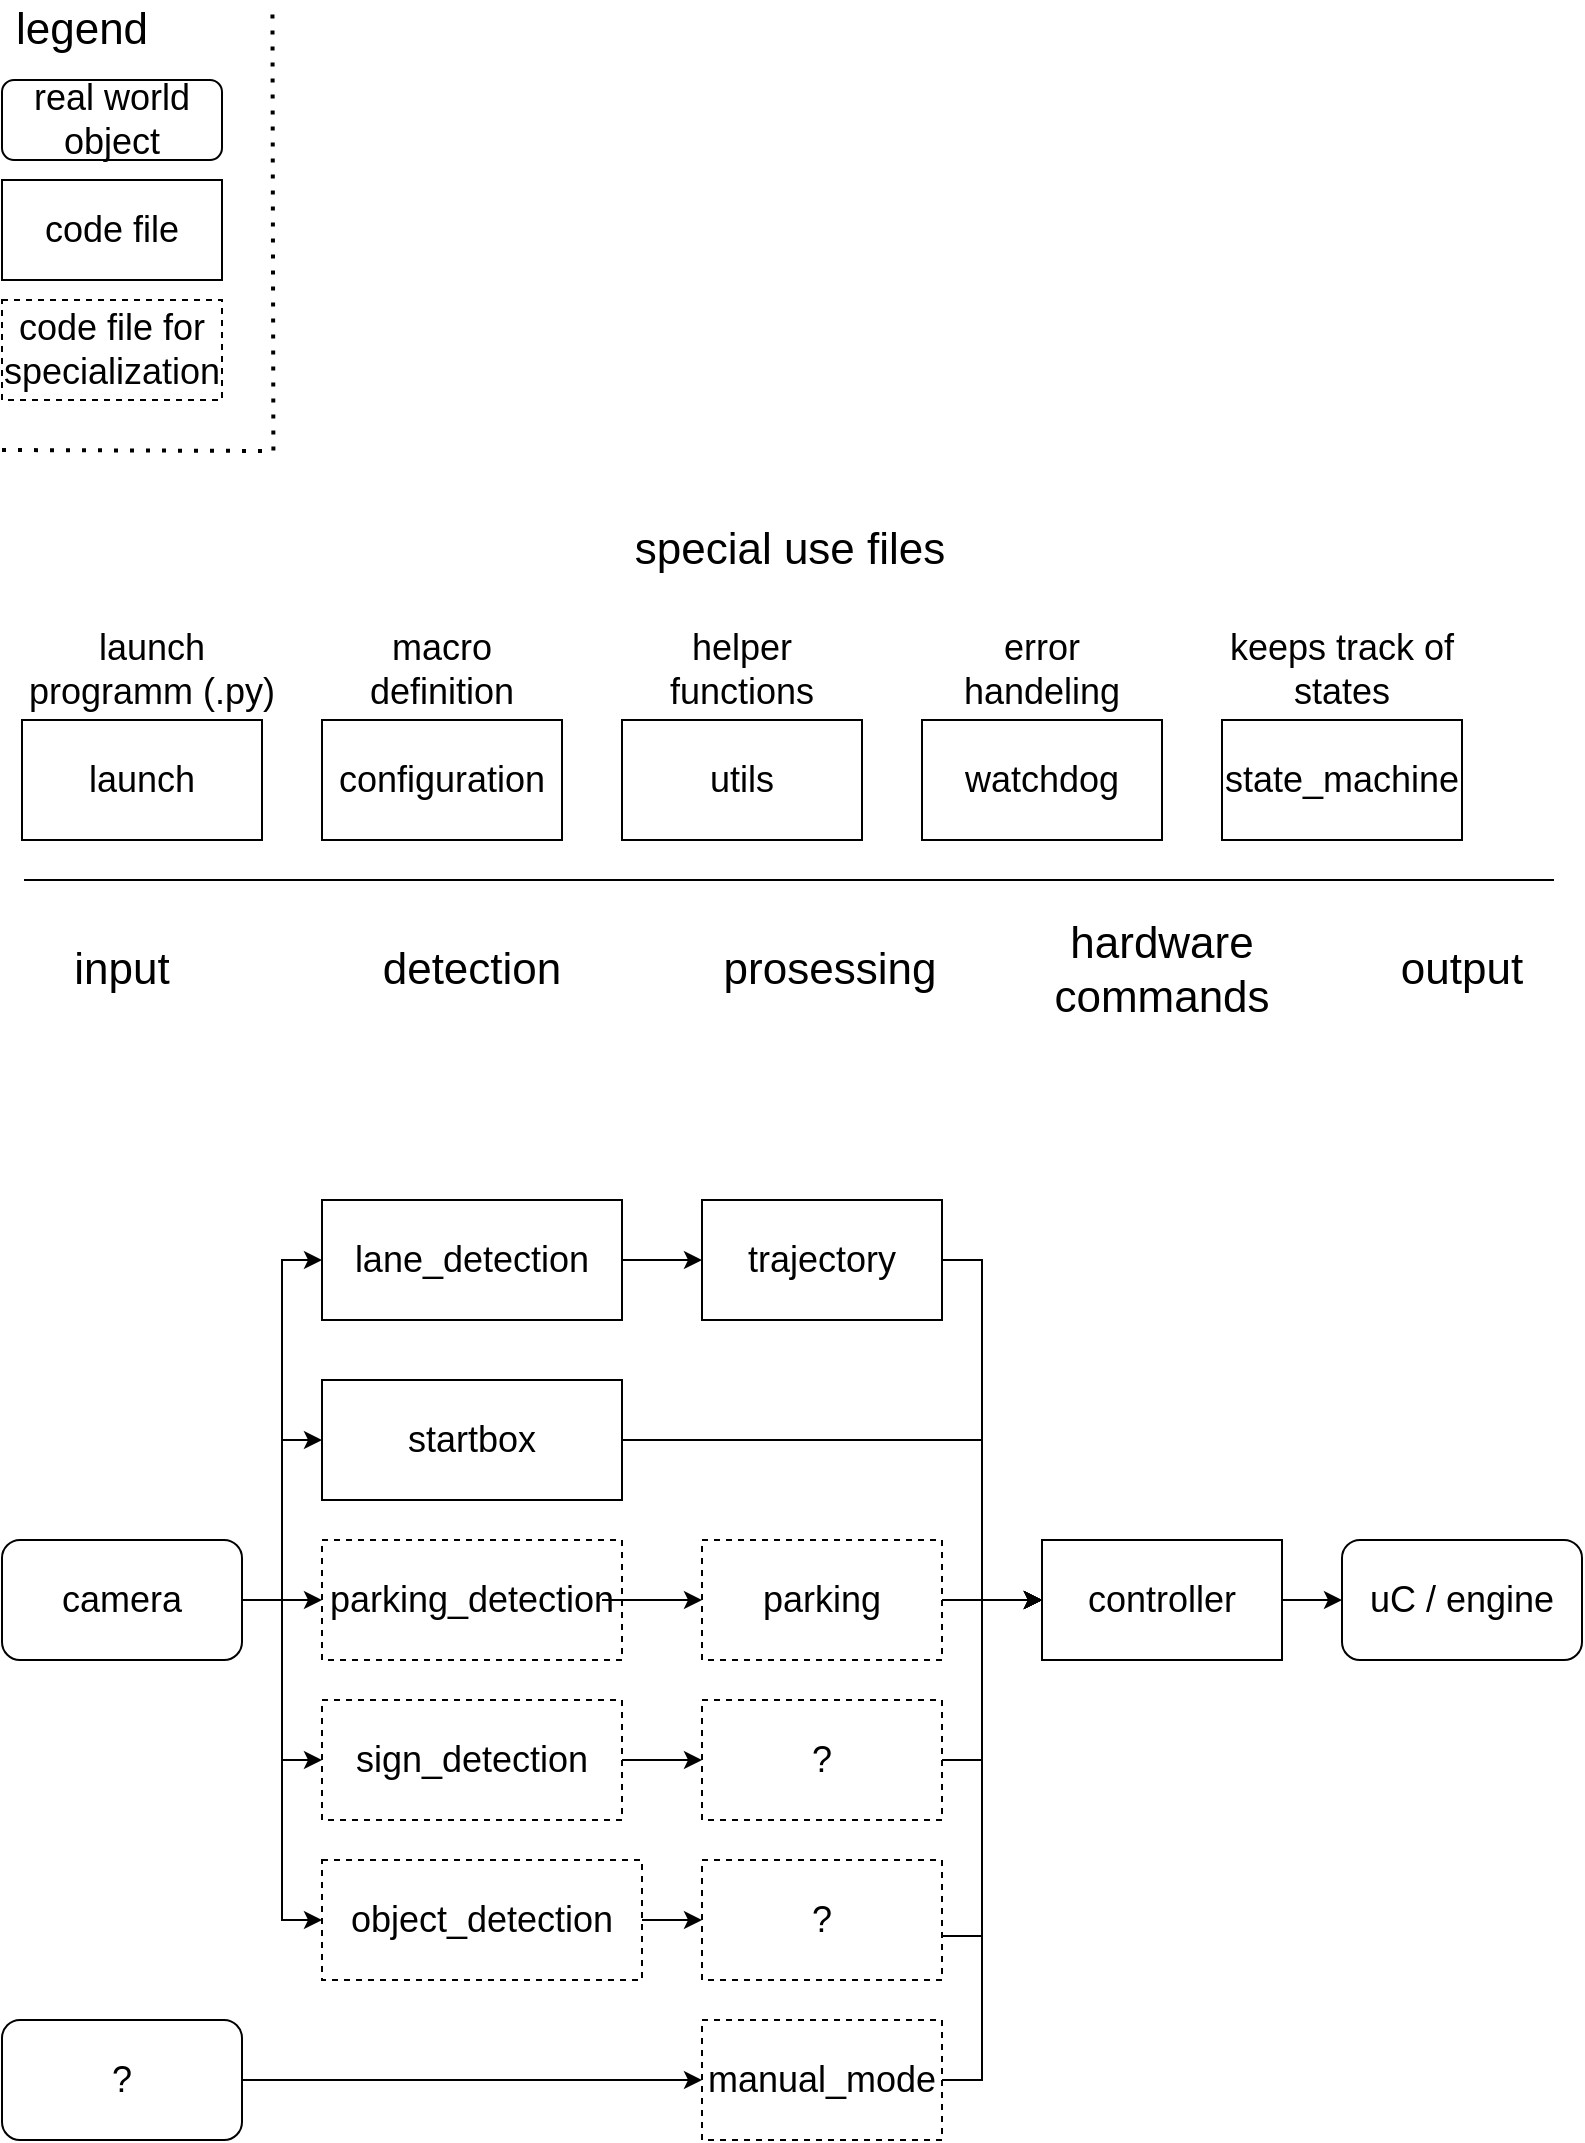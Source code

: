 <mxfile version="22.0.3" type="device">
  <diagram name="Page-1" id="xzOfMFNA53jHMCTkcLgH">
    <mxGraphModel dx="1207" dy="938" grid="1" gridSize="10" guides="1" tooltips="1" connect="1" arrows="1" fold="1" page="1" pageScale="1" pageWidth="827" pageHeight="1169" math="0" shadow="0">
      <root>
        <mxCell id="0" />
        <mxCell id="1" parent="0" />
        <mxCell id="JYj8p6GNNAYbOqmJ5a7p-1" value="lane_detection" style="rounded=0;whiteSpace=wrap;html=1;fontSize=18;" parent="1" vertex="1">
          <mxGeometry x="180" y="610" width="150" height="60" as="geometry" />
        </mxCell>
        <mxCell id="JYj8p6GNNAYbOqmJ5a7p-2" value="trajectory" style="rounded=0;whiteSpace=wrap;html=1;fontSize=18;" parent="1" vertex="1">
          <mxGeometry x="370" y="610" width="120" height="60" as="geometry" />
        </mxCell>
        <mxCell id="JYj8p6GNNAYbOqmJ5a7p-3" value="state_machine" style="rounded=0;whiteSpace=wrap;html=1;fontSize=18;" parent="1" vertex="1">
          <mxGeometry x="630" y="370" width="120" height="60" as="geometry" />
        </mxCell>
        <mxCell id="JYj8p6GNNAYbOqmJ5a7p-4" value="startbox" style="rounded=0;whiteSpace=wrap;html=1;fontSize=18;" parent="1" vertex="1">
          <mxGeometry x="180" y="700" width="150" height="60" as="geometry" />
        </mxCell>
        <mxCell id="JYj8p6GNNAYbOqmJ5a7p-5" value="controller" style="rounded=0;whiteSpace=wrap;html=1;fontSize=18;" parent="1" vertex="1">
          <mxGeometry x="540" y="780" width="120" height="60" as="geometry" />
        </mxCell>
        <mxCell id="JYj8p6GNNAYbOqmJ5a7p-6" value="sign_detection" style="rounded=0;whiteSpace=wrap;html=1;dashed=1;fontSize=18;" parent="1" vertex="1">
          <mxGeometry x="180" y="860" width="150" height="60" as="geometry" />
        </mxCell>
        <mxCell id="JYj8p6GNNAYbOqmJ5a7p-7" value="configuration" style="rounded=0;whiteSpace=wrap;html=1;fontSize=18;" parent="1" vertex="1">
          <mxGeometry x="180" y="370" width="120" height="60" as="geometry" />
        </mxCell>
        <mxCell id="JYj8p6GNNAYbOqmJ5a7p-8" value="launch" style="rounded=0;whiteSpace=wrap;html=1;fontSize=18;" parent="1" vertex="1">
          <mxGeometry x="30" y="370" width="120" height="60" as="geometry" />
        </mxCell>
        <mxCell id="JYj8p6GNNAYbOqmJ5a7p-9" value="manual_mode" style="rounded=0;whiteSpace=wrap;html=1;fontSize=18;dashed=1;" parent="1" vertex="1">
          <mxGeometry x="370" y="1020" width="120" height="60" as="geometry" />
        </mxCell>
        <mxCell id="JYj8p6GNNAYbOqmJ5a7p-10" value="object_detection" style="rounded=0;whiteSpace=wrap;html=1;fillStyle=auto;fillColor=default;strokeColor=default;dashed=1;fontSize=18;" parent="1" vertex="1">
          <mxGeometry x="180" y="940" width="160" height="60" as="geometry" />
        </mxCell>
        <mxCell id="JYj8p6GNNAYbOqmJ5a7p-11" value="parking_detection" style="rounded=0;whiteSpace=wrap;html=1;dashed=1;fontSize=18;" parent="1" vertex="1">
          <mxGeometry x="180" y="780" width="150" height="60" as="geometry" />
        </mxCell>
        <mxCell id="JYj8p6GNNAYbOqmJ5a7p-12" value="utils" style="rounded=0;whiteSpace=wrap;html=1;fontSize=18;" parent="1" vertex="1">
          <mxGeometry x="330" y="370" width="120" height="60" as="geometry" />
        </mxCell>
        <mxCell id="JYj8p6GNNAYbOqmJ5a7p-13" value="watchdog" style="rounded=0;whiteSpace=wrap;html=1;fontSize=18;" parent="1" vertex="1">
          <mxGeometry x="480" y="370" width="120" height="60" as="geometry" />
        </mxCell>
        <mxCell id="JYj8p6GNNAYbOqmJ5a7p-14" value="parking" style="rounded=0;whiteSpace=wrap;html=1;dashed=1;fontSize=18;" parent="1" vertex="1">
          <mxGeometry x="370" y="780" width="120" height="60" as="geometry" />
        </mxCell>
        <mxCell id="aanhbF6bJ1fq_lnxb591-1" value="camera" style="rounded=1;whiteSpace=wrap;html=1;fontSize=18;" parent="1" vertex="1">
          <mxGeometry x="20" y="780" width="120" height="60" as="geometry" />
        </mxCell>
        <mxCell id="aanhbF6bJ1fq_lnxb591-2" value="" style="endArrow=classic;html=1;rounded=0;exitX=1;exitY=0.5;exitDx=0;exitDy=0;entryX=0;entryY=0.5;entryDx=0;entryDy=0;edgeStyle=orthogonalEdgeStyle;" parent="1" source="aanhbF6bJ1fq_lnxb591-1" target="JYj8p6GNNAYbOqmJ5a7p-11" edge="1">
          <mxGeometry width="50" height="50" relative="1" as="geometry">
            <mxPoint x="410" y="800" as="sourcePoint" />
            <mxPoint x="460" y="750" as="targetPoint" />
          </mxGeometry>
        </mxCell>
        <mxCell id="aanhbF6bJ1fq_lnxb591-3" value="" style="endArrow=classic;html=1;rounded=0;exitX=1;exitY=0.5;exitDx=0;exitDy=0;entryX=0;entryY=0.5;entryDx=0;entryDy=0;edgeStyle=orthogonalEdgeStyle;" parent="1" source="aanhbF6bJ1fq_lnxb591-1" target="JYj8p6GNNAYbOqmJ5a7p-1" edge="1">
          <mxGeometry width="50" height="50" relative="1" as="geometry">
            <mxPoint x="410" y="800" as="sourcePoint" />
            <mxPoint x="460" y="750" as="targetPoint" />
          </mxGeometry>
        </mxCell>
        <mxCell id="aanhbF6bJ1fq_lnxb591-4" value="" style="endArrow=classic;html=1;rounded=0;edgeStyle=orthogonalEdgeStyle;exitX=1;exitY=0.5;exitDx=0;exitDy=0;entryX=0;entryY=0.5;entryDx=0;entryDy=0;" parent="1" source="aanhbF6bJ1fq_lnxb591-1" target="JYj8p6GNNAYbOqmJ5a7p-6" edge="1">
          <mxGeometry width="50" height="50" relative="1" as="geometry">
            <mxPoint x="410" y="800" as="sourcePoint" />
            <mxPoint x="460" y="750" as="targetPoint" />
          </mxGeometry>
        </mxCell>
        <mxCell id="aanhbF6bJ1fq_lnxb591-5" value="" style="endArrow=classic;html=1;rounded=0;exitX=1;exitY=0.5;exitDx=0;exitDy=0;edgeStyle=orthogonalEdgeStyle;entryX=0;entryY=0.5;entryDx=0;entryDy=0;" parent="1" source="aanhbF6bJ1fq_lnxb591-1" target="JYj8p6GNNAYbOqmJ5a7p-4" edge="1">
          <mxGeometry width="50" height="50" relative="1" as="geometry">
            <mxPoint x="410" y="800" as="sourcePoint" />
            <mxPoint x="460" y="750" as="targetPoint" />
          </mxGeometry>
        </mxCell>
        <mxCell id="aanhbF6bJ1fq_lnxb591-6" value="" style="endArrow=classic;html=1;rounded=0;exitX=1;exitY=0.5;exitDx=0;exitDy=0;edgeStyle=orthogonalEdgeStyle;entryX=0;entryY=0.5;entryDx=0;entryDy=0;" parent="1" source="aanhbF6bJ1fq_lnxb591-1" target="JYj8p6GNNAYbOqmJ5a7p-10" edge="1">
          <mxGeometry width="50" height="50" relative="1" as="geometry">
            <mxPoint x="400" y="920" as="sourcePoint" />
            <mxPoint x="450" y="870" as="targetPoint" />
          </mxGeometry>
        </mxCell>
        <mxCell id="aanhbF6bJ1fq_lnxb591-7" value="macro definition" style="text;html=1;strokeColor=none;fillColor=none;align=center;verticalAlign=middle;whiteSpace=wrap;rounded=0;fontSize=18;" parent="1" vertex="1">
          <mxGeometry x="180" y="330" width="120" height="30" as="geometry" />
        </mxCell>
        <mxCell id="aanhbF6bJ1fq_lnxb591-8" value="" style="endArrow=none;html=1;rounded=0;" parent="1" edge="1">
          <mxGeometry width="50" height="50" relative="1" as="geometry">
            <mxPoint x="31" y="450" as="sourcePoint" />
            <mxPoint x="796" y="450" as="targetPoint" />
          </mxGeometry>
        </mxCell>
        <mxCell id="aanhbF6bJ1fq_lnxb591-9" value="helper functions" style="text;html=1;strokeColor=none;fillColor=none;align=center;verticalAlign=middle;whiteSpace=wrap;rounded=0;fontSize=18;" parent="1" vertex="1">
          <mxGeometry x="340" y="330" width="100" height="30" as="geometry" />
        </mxCell>
        <mxCell id="aanhbF6bJ1fq_lnxb591-10" value="launch programm (.py)" style="text;html=1;strokeColor=none;fillColor=none;align=center;verticalAlign=middle;whiteSpace=wrap;rounded=0;fontSize=18;" parent="1" vertex="1">
          <mxGeometry x="30" y="330" width="130" height="30" as="geometry" />
        </mxCell>
        <mxCell id="aanhbF6bJ1fq_lnxb591-11" value="&lt;font style=&quot;font-size: 22px;&quot;&gt;legend&lt;/font&gt;" style="text;html=1;strokeColor=none;fillColor=none;align=center;verticalAlign=middle;whiteSpace=wrap;rounded=0;" parent="1" vertex="1">
          <mxGeometry x="30" y="10" width="60" height="30" as="geometry" />
        </mxCell>
        <mxCell id="aanhbF6bJ1fq_lnxb591-12" value="real world object" style="rounded=1;whiteSpace=wrap;html=1;fontSize=18;" parent="1" vertex="1">
          <mxGeometry x="20" y="50" width="110" height="40" as="geometry" />
        </mxCell>
        <mxCell id="aanhbF6bJ1fq_lnxb591-13" value="" style="endArrow=none;dashed=1;html=1;dashPattern=1 3;strokeWidth=2;rounded=0;edgeStyle=orthogonalEdgeStyle;" parent="1" edge="1">
          <mxGeometry width="50" height="50" relative="1" as="geometry">
            <mxPoint x="20" y="235" as="sourcePoint" />
            <mxPoint x="155.23" y="14.73" as="targetPoint" />
          </mxGeometry>
        </mxCell>
        <mxCell id="aanhbF6bJ1fq_lnxb591-14" value="code file" style="rounded=0;whiteSpace=wrap;html=1;fontSize=18;" parent="1" vertex="1">
          <mxGeometry x="20" y="100" width="110" height="50" as="geometry" />
        </mxCell>
        <mxCell id="aanhbF6bJ1fq_lnxb591-15" value="code file for specialization" style="rounded=0;whiteSpace=wrap;html=1;dashed=1;fontSize=18;" parent="1" vertex="1">
          <mxGeometry x="20" y="160" width="110" height="50" as="geometry" />
        </mxCell>
        <mxCell id="aanhbF6bJ1fq_lnxb591-16" value="" style="endArrow=classic;html=1;rounded=0;edgeStyle=orthogonalEdgeStyle;exitX=1;exitY=0.5;exitDx=0;exitDy=0;entryX=0;entryY=0.5;entryDx=0;entryDy=0;" parent="1" source="JYj8p6GNNAYbOqmJ5a7p-11" target="JYj8p6GNNAYbOqmJ5a7p-14" edge="1">
          <mxGeometry width="50" height="50" relative="1" as="geometry">
            <mxPoint x="320" y="730" as="sourcePoint" />
            <mxPoint x="410" y="810" as="targetPoint" />
            <Array as="points">
              <mxPoint x="320" y="810" />
              <mxPoint x="320" y="810" />
            </Array>
          </mxGeometry>
        </mxCell>
        <mxCell id="aanhbF6bJ1fq_lnxb591-17" value="" style="endArrow=classic;html=1;rounded=0;edgeStyle=orthogonalEdgeStyle;exitX=1;exitY=0.5;exitDx=0;exitDy=0;entryX=0;entryY=0.5;entryDx=0;entryDy=0;" parent="1" source="JYj8p6GNNAYbOqmJ5a7p-1" target="JYj8p6GNNAYbOqmJ5a7p-2" edge="1">
          <mxGeometry width="50" height="50" relative="1" as="geometry">
            <mxPoint x="380" y="820" as="sourcePoint" />
            <mxPoint x="420" y="820" as="targetPoint" />
          </mxGeometry>
        </mxCell>
        <mxCell id="aanhbF6bJ1fq_lnxb591-18" value="&lt;font style=&quot;font-size: 22px;&quot;&gt;input&lt;/font&gt;" style="text;html=1;strokeColor=none;fillColor=none;align=center;verticalAlign=middle;whiteSpace=wrap;rounded=0;" parent="1" vertex="1">
          <mxGeometry x="50" y="480" width="60" height="30" as="geometry" />
        </mxCell>
        <mxCell id="aanhbF6bJ1fq_lnxb591-19" value="&lt;font style=&quot;font-size: 22px;&quot;&gt;prosessing&lt;/font&gt;" style="text;html=1;strokeColor=none;fillColor=none;align=center;verticalAlign=middle;whiteSpace=wrap;rounded=0;" parent="1" vertex="1">
          <mxGeometry x="359" y="480" width="150" height="30" as="geometry" />
        </mxCell>
        <mxCell id="aanhbF6bJ1fq_lnxb591-20" value="&lt;font style=&quot;font-size: 22px;&quot;&gt;special use files&lt;/font&gt;" style="text;html=1;strokeColor=none;fillColor=none;align=center;verticalAlign=middle;whiteSpace=wrap;rounded=0;" parent="1" vertex="1">
          <mxGeometry x="319" y="270" width="190" height="30" as="geometry" />
        </mxCell>
        <mxCell id="aanhbF6bJ1fq_lnxb591-21" value="error handeling" style="text;html=1;strokeColor=none;fillColor=none;align=center;verticalAlign=middle;whiteSpace=wrap;rounded=0;fontSize=18;" parent="1" vertex="1">
          <mxGeometry x="490" y="330" width="100" height="30" as="geometry" />
        </mxCell>
        <mxCell id="aanhbF6bJ1fq_lnxb591-22" value="?" style="rounded=1;whiteSpace=wrap;html=1;fontSize=18;" parent="1" vertex="1">
          <mxGeometry x="20" y="1020" width="120" height="60" as="geometry" />
        </mxCell>
        <mxCell id="aanhbF6bJ1fq_lnxb591-23" value="" style="endArrow=classic;html=1;rounded=0;edgeStyle=orthogonalEdgeStyle;exitX=1;exitY=0.5;exitDx=0;exitDy=0;entryX=0;entryY=0.5;entryDx=0;entryDy=0;" parent="1" source="aanhbF6bJ1fq_lnxb591-22" target="JYj8p6GNNAYbOqmJ5a7p-9" edge="1">
          <mxGeometry width="50" height="50" relative="1" as="geometry">
            <mxPoint x="310" y="820" as="sourcePoint" />
            <mxPoint x="350" y="820" as="targetPoint" />
          </mxGeometry>
        </mxCell>
        <mxCell id="aanhbF6bJ1fq_lnxb591-24" value="keeps track of states" style="text;html=1;strokeColor=none;fillColor=none;align=center;verticalAlign=middle;whiteSpace=wrap;rounded=0;fontSize=18;" parent="1" vertex="1">
          <mxGeometry x="625" y="330" width="130" height="30" as="geometry" />
        </mxCell>
        <mxCell id="aanhbF6bJ1fq_lnxb591-26" value="&lt;font style=&quot;font-size: 22px;&quot;&gt;hardware commands&lt;/font&gt;" style="text;html=1;strokeColor=none;fillColor=none;align=center;verticalAlign=middle;whiteSpace=wrap;rounded=0;" parent="1" vertex="1">
          <mxGeometry x="520" y="480" width="160" height="30" as="geometry" />
        </mxCell>
        <mxCell id="aanhbF6bJ1fq_lnxb591-28" value="&lt;font style=&quot;font-size: 22px;&quot;&gt;detection&lt;/font&gt;" style="text;html=1;strokeColor=none;fillColor=none;align=center;verticalAlign=middle;whiteSpace=wrap;rounded=0;" parent="1" vertex="1">
          <mxGeometry x="180" y="480" width="150" height="30" as="geometry" />
        </mxCell>
        <mxCell id="aanhbF6bJ1fq_lnxb591-29" value="&lt;font style=&quot;font-size: 22px;&quot;&gt;output&lt;/font&gt;" style="text;html=1;strokeColor=none;fillColor=none;align=center;verticalAlign=middle;whiteSpace=wrap;rounded=0;" parent="1" vertex="1">
          <mxGeometry x="720" y="480" width="60" height="30" as="geometry" />
        </mxCell>
        <mxCell id="aanhbF6bJ1fq_lnxb591-30" value="uC / engine" style="rounded=1;whiteSpace=wrap;html=1;fontSize=18;" parent="1" vertex="1">
          <mxGeometry x="690" y="780" width="120" height="60" as="geometry" />
        </mxCell>
        <mxCell id="aanhbF6bJ1fq_lnxb591-31" value="" style="endArrow=classic;html=1;rounded=0;edgeStyle=orthogonalEdgeStyle;entryX=0;entryY=0.5;entryDx=0;entryDy=0;exitX=1;exitY=0.5;exitDx=0;exitDy=0;" parent="1" source="JYj8p6GNNAYbOqmJ5a7p-5" target="aanhbF6bJ1fq_lnxb591-30" edge="1">
          <mxGeometry width="50" height="50" relative="1" as="geometry">
            <mxPoint x="660" y="710" as="sourcePoint" />
            <mxPoint x="500" y="740" as="targetPoint" />
          </mxGeometry>
        </mxCell>
        <mxCell id="aanhbF6bJ1fq_lnxb591-32" value="" style="endArrow=classic;html=1;rounded=0;edgeStyle=orthogonalEdgeStyle;exitX=1;exitY=0.5;exitDx=0;exitDy=0;entryX=0;entryY=0.5;entryDx=0;entryDy=0;" parent="1" source="JYj8p6GNNAYbOqmJ5a7p-4" target="JYj8p6GNNAYbOqmJ5a7p-5" edge="1">
          <mxGeometry width="50" height="50" relative="1" as="geometry">
            <mxPoint x="310" y="650" as="sourcePoint" />
            <mxPoint x="350" y="650" as="targetPoint" />
            <Array as="points">
              <mxPoint x="510" y="730" />
              <mxPoint x="510" y="810" />
            </Array>
          </mxGeometry>
        </mxCell>
        <mxCell id="aanhbF6bJ1fq_lnxb591-33" value="" style="endArrow=classic;html=1;rounded=0;edgeStyle=orthogonalEdgeStyle;exitX=1;exitY=0.5;exitDx=0;exitDy=0;entryX=0;entryY=0.5;entryDx=0;entryDy=0;" parent="1" source="JYj8p6GNNAYbOqmJ5a7p-2" target="JYj8p6GNNAYbOqmJ5a7p-5" edge="1">
          <mxGeometry width="50" height="50" relative="1" as="geometry">
            <mxPoint x="320" y="660" as="sourcePoint" />
            <mxPoint x="360" y="660" as="targetPoint" />
            <Array as="points">
              <mxPoint x="510" y="640" />
              <mxPoint x="510" y="810" />
            </Array>
          </mxGeometry>
        </mxCell>
        <mxCell id="aanhbF6bJ1fq_lnxb591-34" value="" style="endArrow=classic;html=1;rounded=0;edgeStyle=orthogonalEdgeStyle;exitX=1;exitY=0.5;exitDx=0;exitDy=0;entryX=0;entryY=0.5;entryDx=0;entryDy=0;" parent="1" source="JYj8p6GNNAYbOqmJ5a7p-9" target="JYj8p6GNNAYbOqmJ5a7p-5" edge="1">
          <mxGeometry width="50" height="50" relative="1" as="geometry">
            <mxPoint x="330" y="670" as="sourcePoint" />
            <mxPoint x="370" y="670" as="targetPoint" />
            <Array as="points">
              <mxPoint x="510" y="1050" />
              <mxPoint x="510" y="810" />
            </Array>
          </mxGeometry>
        </mxCell>
        <mxCell id="aanhbF6bJ1fq_lnxb591-35" value="" style="endArrow=classic;html=1;rounded=0;edgeStyle=orthogonalEdgeStyle;entryX=0;entryY=0.5;entryDx=0;entryDy=0;exitX=1;exitY=0.5;exitDx=0;exitDy=0;" parent="1" source="JYj8p6GNNAYbOqmJ5a7p-14" target="JYj8p6GNNAYbOqmJ5a7p-5" edge="1">
          <mxGeometry width="50" height="50" relative="1" as="geometry">
            <mxPoint x="480" y="810" as="sourcePoint" />
            <mxPoint x="380" y="680" as="targetPoint" />
          </mxGeometry>
        </mxCell>
        <mxCell id="aanhbF6bJ1fq_lnxb591-36" value="?" style="rounded=0;whiteSpace=wrap;html=1;dashed=1;fontSize=18;" parent="1" vertex="1">
          <mxGeometry x="370" y="860" width="120" height="60" as="geometry" />
        </mxCell>
        <mxCell id="aanhbF6bJ1fq_lnxb591-37" value="?" style="rounded=0;whiteSpace=wrap;html=1;fillStyle=auto;fillColor=default;strokeColor=default;dashed=1;fontSize=18;" parent="1" vertex="1">
          <mxGeometry x="370" y="940" width="120" height="60" as="geometry" />
        </mxCell>
        <mxCell id="aanhbF6bJ1fq_lnxb591-41" value="" style="endArrow=classic;html=1;rounded=0;edgeStyle=orthogonalEdgeStyle;entryX=0;entryY=0.5;entryDx=0;entryDy=0;exitX=1;exitY=0.5;exitDx=0;exitDy=0;" parent="1" source="JYj8p6GNNAYbOqmJ5a7p-6" target="aanhbF6bJ1fq_lnxb591-36" edge="1">
          <mxGeometry width="50" height="50" relative="1" as="geometry">
            <mxPoint x="635" y="820" as="sourcePoint" />
            <mxPoint x="680" y="820" as="targetPoint" />
          </mxGeometry>
        </mxCell>
        <mxCell id="aanhbF6bJ1fq_lnxb591-42" value="" style="endArrow=classic;html=1;rounded=0;edgeStyle=orthogonalEdgeStyle;entryX=0;entryY=0.5;entryDx=0;entryDy=0;exitX=1;exitY=0.5;exitDx=0;exitDy=0;" parent="1" source="JYj8p6GNNAYbOqmJ5a7p-10" target="aanhbF6bJ1fq_lnxb591-37" edge="1">
          <mxGeometry width="50" height="50" relative="1" as="geometry">
            <mxPoint x="645" y="830" as="sourcePoint" />
            <mxPoint x="690" y="830" as="targetPoint" />
          </mxGeometry>
        </mxCell>
        <mxCell id="aanhbF6bJ1fq_lnxb591-43" value="" style="endArrow=classic;html=1;rounded=0;edgeStyle=orthogonalEdgeStyle;entryX=0;entryY=0.5;entryDx=0;entryDy=0;exitX=0.998;exitY=0.633;exitDx=0;exitDy=0;exitPerimeter=0;" parent="1" source="aanhbF6bJ1fq_lnxb591-37" target="JYj8p6GNNAYbOqmJ5a7p-5" edge="1">
          <mxGeometry width="50" height="50" relative="1" as="geometry">
            <mxPoint x="655" y="840" as="sourcePoint" />
            <mxPoint x="700" y="840" as="targetPoint" />
            <Array as="points">
              <mxPoint x="510" y="978" />
              <mxPoint x="510" y="810" />
            </Array>
          </mxGeometry>
        </mxCell>
        <mxCell id="aanhbF6bJ1fq_lnxb591-44" value="" style="endArrow=classic;html=1;rounded=0;edgeStyle=orthogonalEdgeStyle;entryX=0;entryY=0.5;entryDx=0;entryDy=0;exitX=1;exitY=0.5;exitDx=0;exitDy=0;" parent="1" source="aanhbF6bJ1fq_lnxb591-36" target="JYj8p6GNNAYbOqmJ5a7p-5" edge="1">
          <mxGeometry width="50" height="50" relative="1" as="geometry">
            <mxPoint x="665" y="850" as="sourcePoint" />
            <mxPoint x="710" y="850" as="targetPoint" />
            <Array as="points">
              <mxPoint x="510" y="890" />
              <mxPoint x="510" y="810" />
            </Array>
          </mxGeometry>
        </mxCell>
      </root>
    </mxGraphModel>
  </diagram>
</mxfile>
